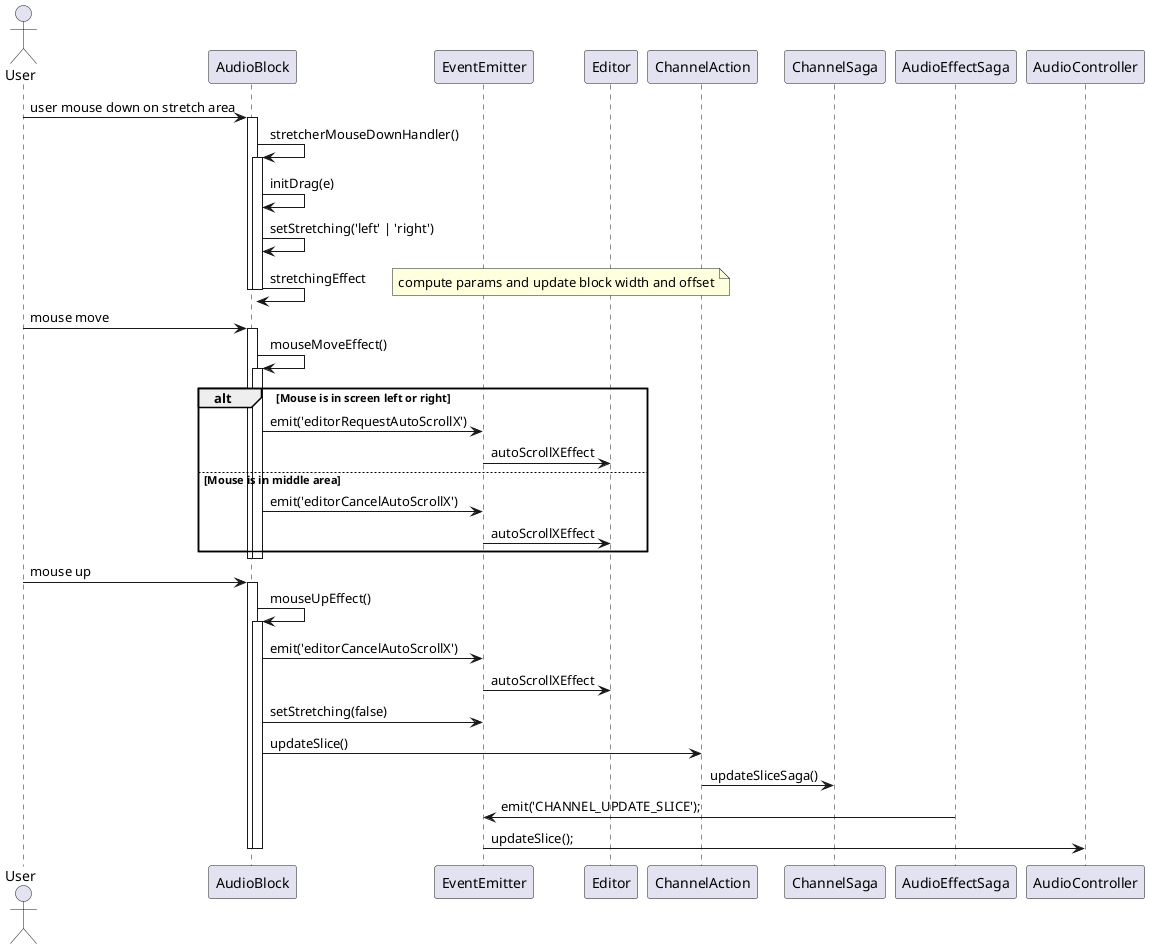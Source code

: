 @startuml
actor User

User -> AudioBlock: user mouse down on stretch area
activate AudioBlock
AudioBlock -> AudioBlock: stretcherMouseDownHandler()
activate AudioBlock
AudioBlock -> AudioBlock: initDrag(e)
AudioBlock -> AudioBlock: setStretching('left' | 'right')
AudioBlock -> AudioBlock: stretchingEffect
note right: compute params and update block width and offset
deactivate AudioBlock
deactivate AudioBlock

User -> AudioBlock: mouse move
activate AudioBlock
AudioBlock -> AudioBlock: mouseMoveEffect()
activate AudioBlock
alt Mouse is in screen left or right
  AudioBlock -> EventEmitter: emit('editorRequestAutoScrollX')
  EventEmitter -> Editor: autoScrollXEffect
else Mouse is in middle area
  AudioBlock -> EventEmitter: emit('editorCancelAutoScrollX')
  EventEmitter -> Editor: autoScrollXEffect
end
deactivate AudioBlock
deactivate AudioBlock

User -> AudioBlock: mouse up
activate AudioBlock
AudioBlock -> AudioBlock: mouseUpEffect()
activate AudioBlock
  AudioBlock -> EventEmitter: emit('editorCancelAutoScrollX')
  EventEmitter -> Editor: autoScrollXEffect
  AudioBlock -> EventEmitter: setStretching(false)
  AudioBlock -> ChannelAction: updateSlice()
  ChannelAction -> ChannelSaga: updateSliceSaga()
  AudioEffectSaga -> EventEmitter: emit('CHANNEL_UPDATE_SLICE');
  EventEmitter -> AudioController: updateSlice();
deactivate AudioBlock
deactivate AudioBlock

@enduml
